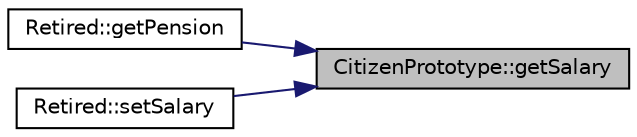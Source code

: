 digraph "CitizenPrototype::getSalary"
{
 // LATEX_PDF_SIZE
  edge [fontname="Helvetica",fontsize="10",labelfontname="Helvetica",labelfontsize="10"];
  node [fontname="Helvetica",fontsize="10",shape=record];
  rankdir="RL";
  Node1 [label="CitizenPrototype::getSalary",height=0.2,width=0.4,color="black", fillcolor="grey75", style="filled", fontcolor="black",tooltip=" "];
  Node1 -> Node2 [dir="back",color="midnightblue",fontsize="10",style="solid",fontname="Helvetica"];
  Node2 [label="Retired::getPension",height=0.2,width=0.4,color="black", fillcolor="white", style="filled",URL="$classRetired.html#a2b232dc31163e399e832c0c72b15353a",tooltip="Gets the pension amount."];
  Node1 -> Node3 [dir="back",color="midnightblue",fontsize="10",style="solid",fontname="Helvetica"];
  Node3 [label="Retired::setSalary",height=0.2,width=0.4,color="black", fillcolor="white", style="filled",URL="$classRetired.html#a60ff05ef1fe12fa530f0aee431690910",tooltip="Attempts to set salary (not supported for retired citizens)"];
}
